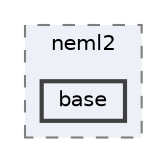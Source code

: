 digraph "/home/runner/work/neml2/neml2/include/neml2/base"
{
 // LATEX_PDF_SIZE
  bgcolor="transparent";
  edge [fontname=Helvetica,fontsize=10,labelfontname=Helvetica,labelfontsize=10];
  node [fontname=Helvetica,fontsize=10,shape=box,height=0.2,width=0.4];
  compound=true
  subgraph clusterdir_9cf5769d2b40588116f141f6f2ecaac3 {
    graph [ bgcolor="#edf0f7", pencolor="grey50", label="neml2", fontname=Helvetica,fontsize=10 style="filled,dashed", URL="dir_9cf5769d2b40588116f141f6f2ecaac3.html",tooltip=""]
  dir_e6d49ed042d67edba3eeef11725ea285 [label="base", fillcolor="#edf0f7", color="grey25", style="filled,bold", URL="dir_e6d49ed042d67edba3eeef11725ea285.html",tooltip=""];
  }
}
